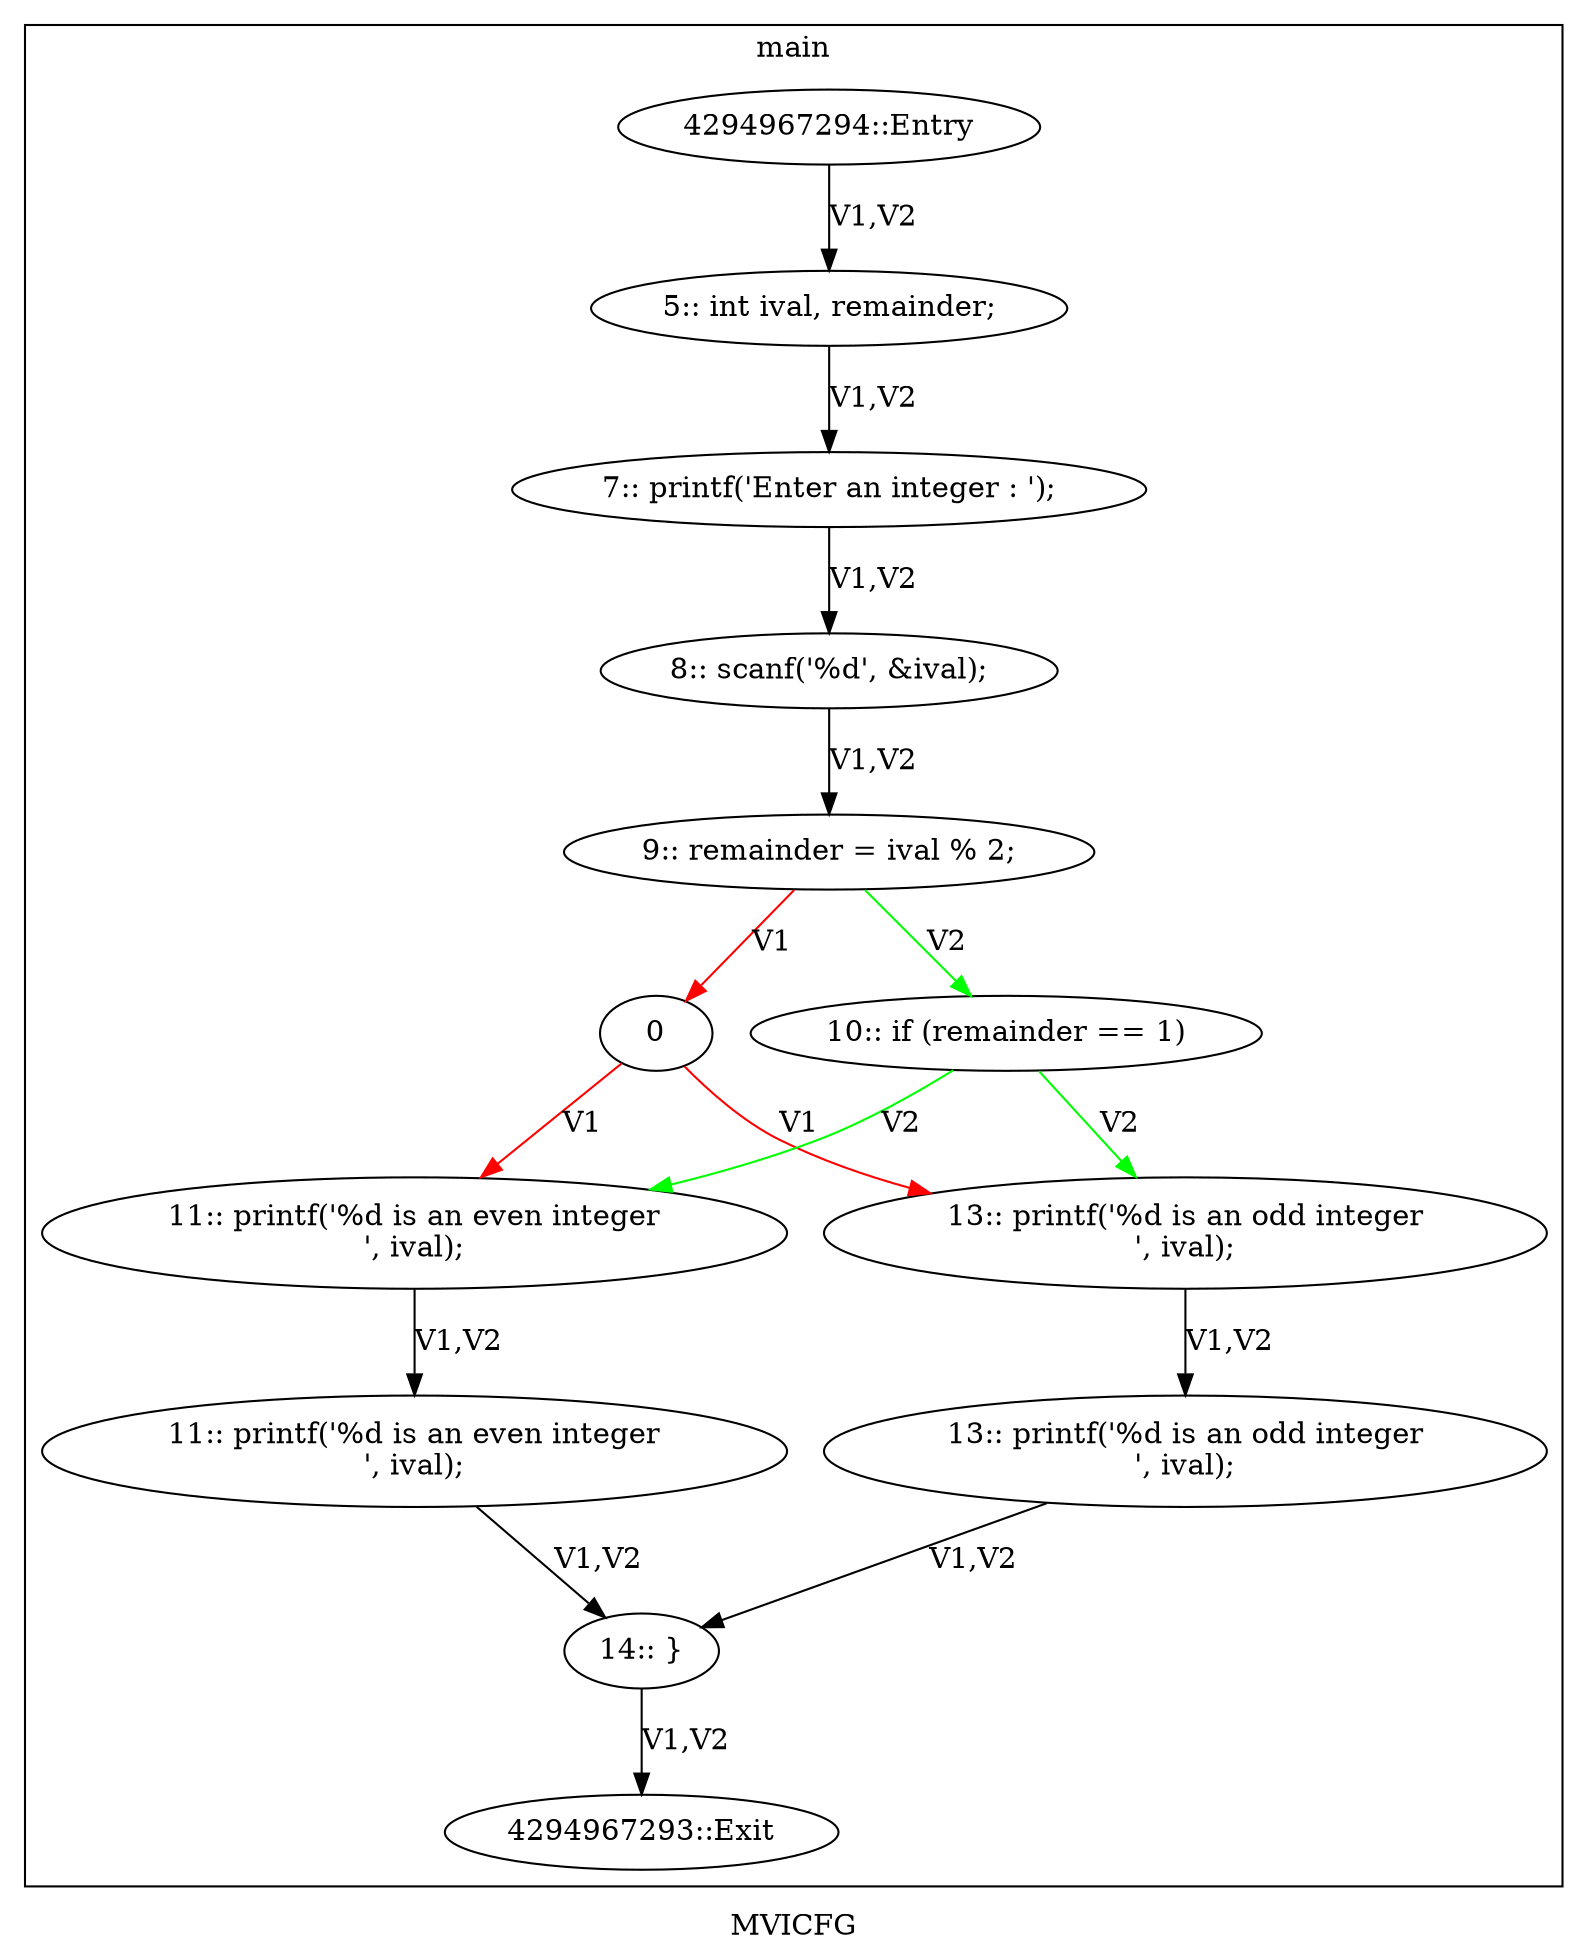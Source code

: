 digraph "MVICFG" {
	label="MVICFG";
/* Generating Nodes */
	subgraph cluster_1 {
		label="main";
"2" [label="5:: int ival, remainder;"]
"6" [label="7:: printf('Enter an integer : ');"]
"7" [label="8:: scanf('%d', &ival);"]
"8" [label="9:: remainder = ival % 2;"]
"11" [label="0"]
"14" [label="11:: printf('%d is an even integer\n', ival);"]
"15" [label="11:: printf('%d is an even integer\n', ival);"]
"17" [label="13:: printf('%d is an odd integer\n', ival);"]
"18" [label="13:: printf('%d is an odd integer\n', ival);"]
"20" [label="14:: }"]
"21" [label="4294967294::Entry"]
"22" [label="4294967293::Exit"]
"28" [label="10:: if (remainder == 1)"]
}
"2" -> "6" [arrowhead = normal, penwidth = 1.0, color = black, label="V1,V2"];
"6" -> "7" [arrowhead = normal, penwidth = 1.0, color = black, label="V1,V2"];
"7" -> "8" [arrowhead = normal, penwidth = 1.0, color = black, label="V1,V2"];
"8" -> "11" [arrowhead = normal, penwidth = 1.0, color = red, label="V1"];
"8" -> "28" [arrowhead = normal, penwidth = 1.0, color = green, label="V2"];
"11" -> "14" [arrowhead = normal, penwidth = 1.0, color = red, label="V1"];
"11" -> "17" [arrowhead = normal, penwidth = 1.0, color = red, label="V1"];
"14" -> "15" [arrowhead = normal, penwidth = 1.0, color = black, label="V1,V2"];
"15" -> "20" [arrowhead = normal, penwidth = 1.0, color = black, label="V1,V2"];
"17" -> "18" [arrowhead = normal, penwidth = 1.0, color = black, label="V1,V2"];
"18" -> "20" [arrowhead = normal, penwidth = 1.0, color = black, label="V1,V2"];
"20" -> "22" [arrowhead = normal, penwidth = 1.0, color = black, label="V1,V2"];
"21" -> "2" [arrowhead = normal, penwidth = 1.0, color = black, label="V1,V2"];
"28" -> "14" [arrowhead = normal, penwidth = 1.0, color = green, label="V2"];
"28" -> "17" [arrowhead = normal, penwidth = 1.0, color = green, label="V2"];
}

